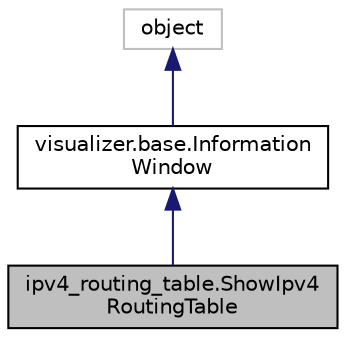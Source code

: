 digraph "ipv4_routing_table.ShowIpv4RoutingTable"
{
 // LATEX_PDF_SIZE
  edge [fontname="Helvetica",fontsize="10",labelfontname="Helvetica",labelfontsize="10"];
  node [fontname="Helvetica",fontsize="10",shape=record];
  Node1 [label="ipv4_routing_table.ShowIpv4\lRoutingTable",height=0.2,width=0.4,color="black", fillcolor="grey75", style="filled", fontcolor="black",tooltip="ShowIpv4RoutingTable class."];
  Node2 -> Node1 [dir="back",color="midnightblue",fontsize="10",style="solid",fontname="Helvetica"];
  Node2 [label="visualizer.base.Information\lWindow",height=0.2,width=0.4,color="black", fillcolor="white", style="filled",URL="$classvisualizer_1_1base_1_1_information_window.html",tooltip="InformationWindow class."];
  Node3 -> Node2 [dir="back",color="midnightblue",fontsize="10",style="solid",fontname="Helvetica"];
  Node3 [label="object",height=0.2,width=0.4,color="grey75", fillcolor="white", style="filled",tooltip=" "];
}
